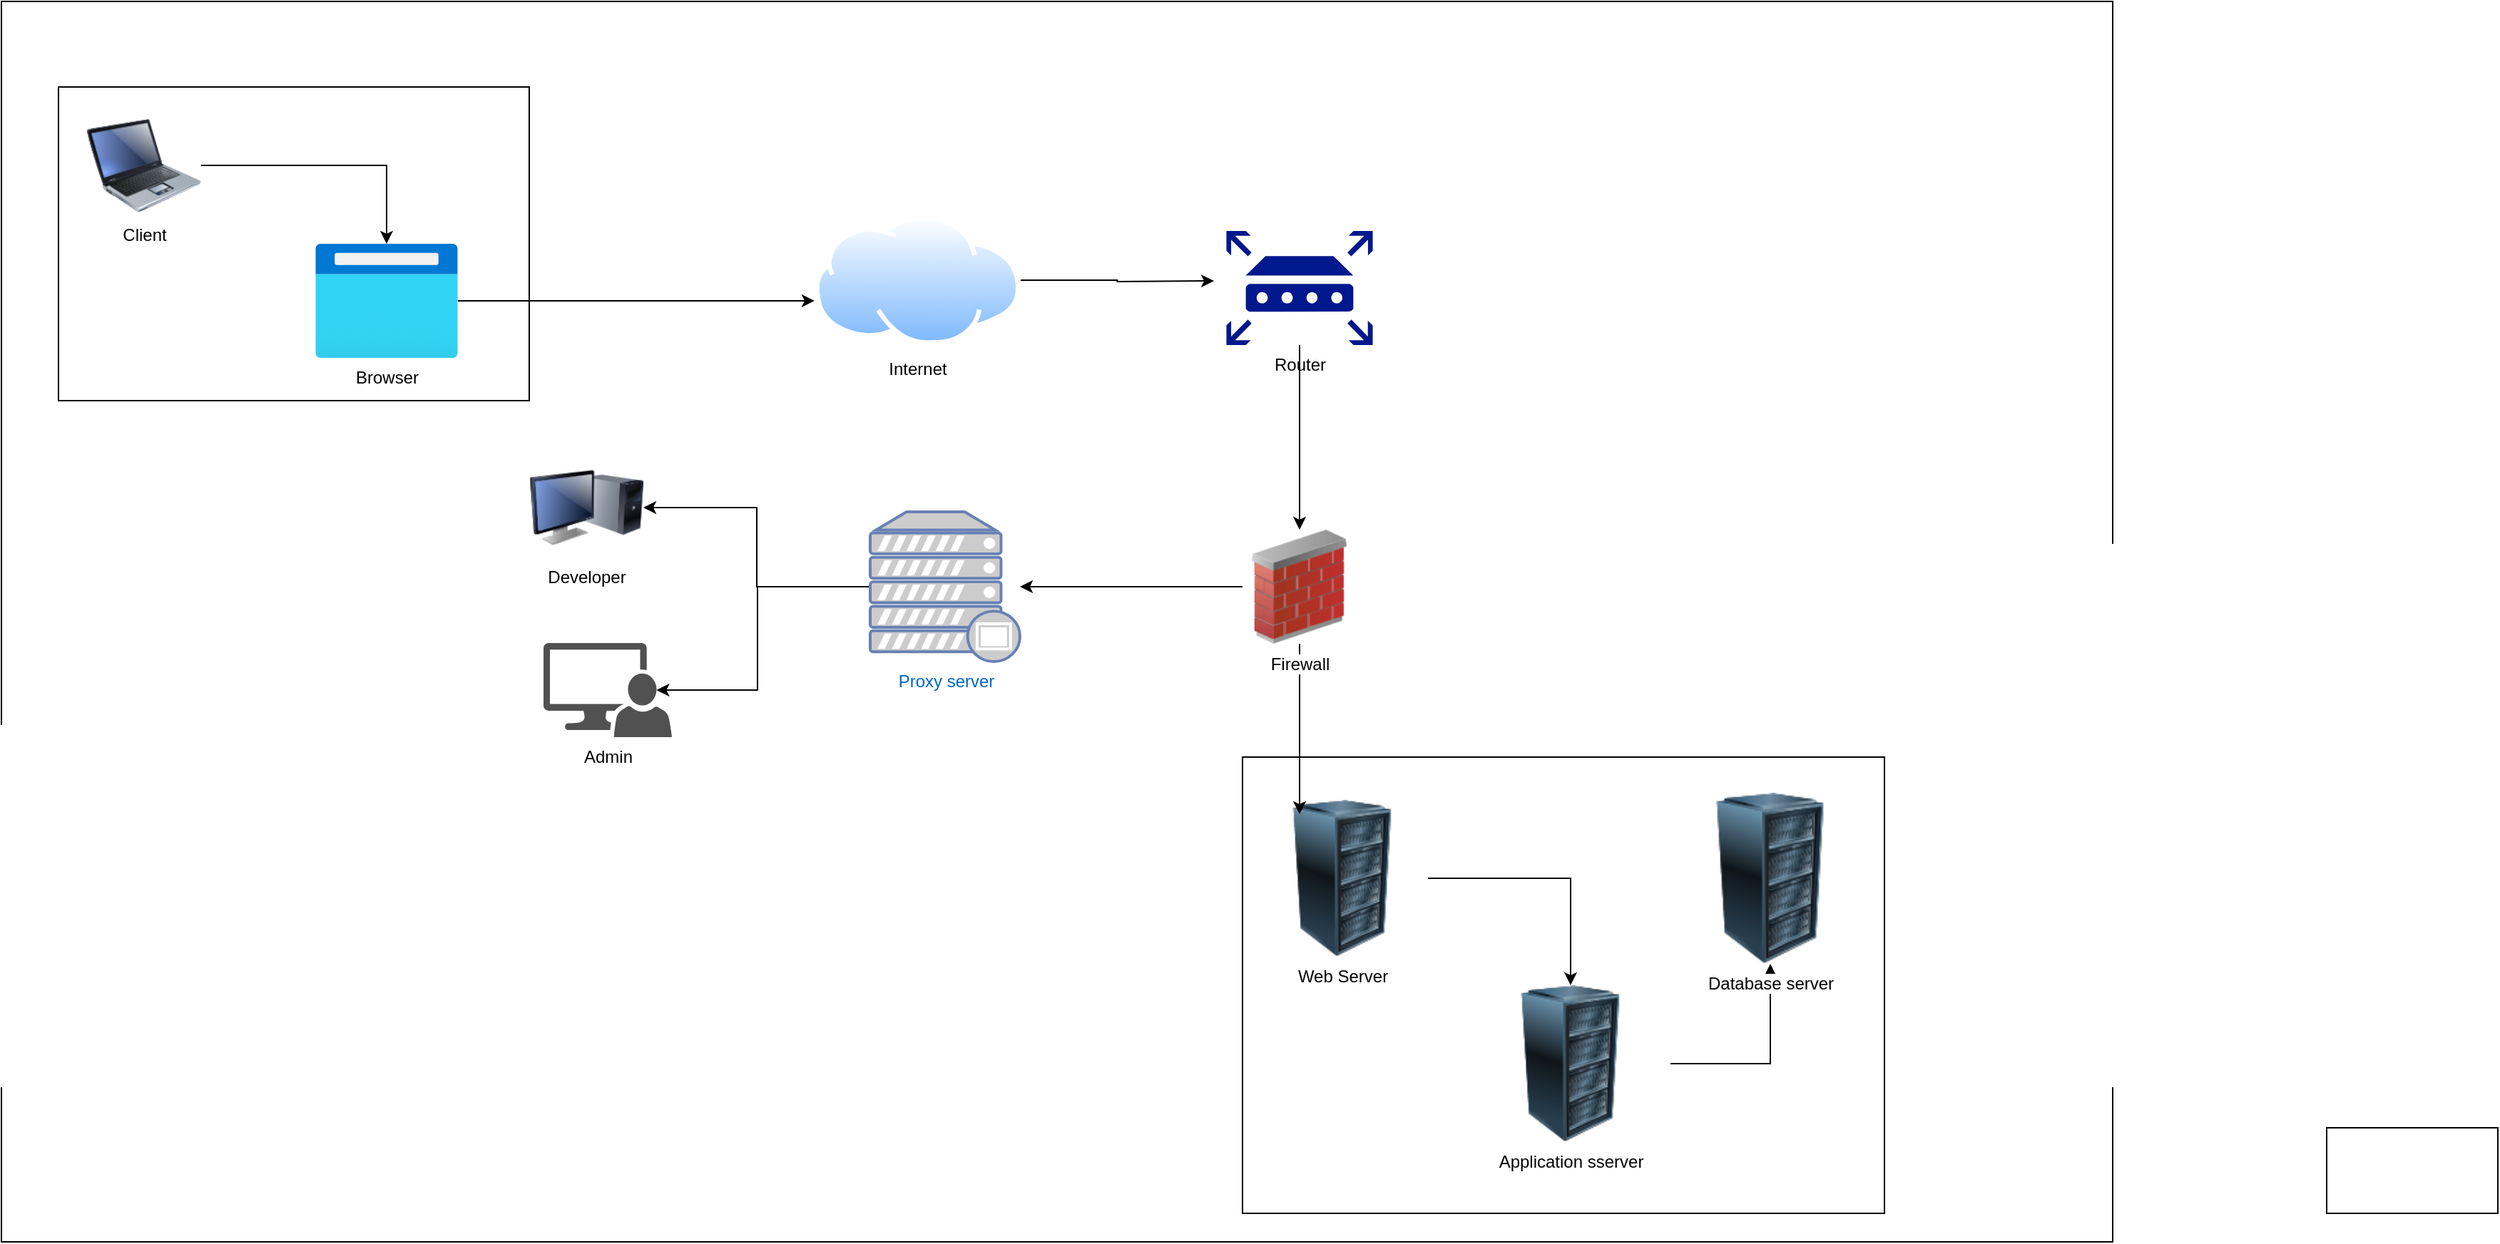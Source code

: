 <mxfile version="20.0.4" type="github">
  <diagram id="yo5wJuBHdFBej1qaKXEx" name="Page-1">
    <mxGraphModel dx="4212" dy="1780" grid="1" gridSize="10" guides="1" tooltips="1" connect="1" arrows="1" fold="1" page="1" pageScale="1" pageWidth="850" pageHeight="1100" math="0" shadow="0">
      <root>
        <mxCell id="0" />
        <mxCell id="1" parent="0" />
        <mxCell id="QExjVBk4rwrkzFXUMXUO-1" value="" style="rounded=0;whiteSpace=wrap;html=1;" vertex="1" parent="1">
          <mxGeometry x="-720" y="120" width="120" height="60" as="geometry" />
        </mxCell>
        <mxCell id="QExjVBk4rwrkzFXUMXUO-5" value="" style="rounded=0;whiteSpace=wrap;html=1;" vertex="1" parent="1">
          <mxGeometry x="-2350" y="-670" width="1480" height="870" as="geometry" />
        </mxCell>
        <mxCell id="QExjVBk4rwrkzFXUMXUO-6" value="" style="rounded=0;whiteSpace=wrap;html=1;" vertex="1" parent="1">
          <mxGeometry x="-2310" y="-610" width="330" height="220" as="geometry" />
        </mxCell>
        <mxCell id="QExjVBk4rwrkzFXUMXUO-9" style="edgeStyle=orthogonalEdgeStyle;rounded=0;orthogonalLoop=1;jettySize=auto;html=1;" edge="1" parent="1" source="QExjVBk4rwrkzFXUMXUO-7" target="QExjVBk4rwrkzFXUMXUO-8">
          <mxGeometry relative="1" as="geometry" />
        </mxCell>
        <mxCell id="QExjVBk4rwrkzFXUMXUO-7" value="Client" style="image;html=1;image=img/lib/clip_art/computers/Laptop_128x128.png" vertex="1" parent="1">
          <mxGeometry x="-2290" y="-590" width="80" height="70" as="geometry" />
        </mxCell>
        <mxCell id="QExjVBk4rwrkzFXUMXUO-12" style="edgeStyle=orthogonalEdgeStyle;rounded=0;orthogonalLoop=1;jettySize=auto;html=1;entryX=0;entryY=0.659;entryDx=0;entryDy=0;entryPerimeter=0;" edge="1" parent="1" source="QExjVBk4rwrkzFXUMXUO-8" target="QExjVBk4rwrkzFXUMXUO-10">
          <mxGeometry relative="1" as="geometry" />
        </mxCell>
        <mxCell id="QExjVBk4rwrkzFXUMXUO-8" value="Browser" style="aspect=fixed;html=1;points=[];align=center;image;fontSize=12;image=img/lib/azure2/general/Browser.svg;" vertex="1" parent="1">
          <mxGeometry x="-2130" y="-500" width="100" height="80" as="geometry" />
        </mxCell>
        <mxCell id="QExjVBk4rwrkzFXUMXUO-21" style="edgeStyle=orthogonalEdgeStyle;rounded=0;orthogonalLoop=1;jettySize=auto;html=1;" edge="1" parent="1" source="QExjVBk4rwrkzFXUMXUO-10">
          <mxGeometry relative="1" as="geometry">
            <mxPoint x="-1500" y="-474" as="targetPoint" />
          </mxGeometry>
        </mxCell>
        <mxCell id="QExjVBk4rwrkzFXUMXUO-10" value="Internet" style="aspect=fixed;perimeter=ellipsePerimeter;html=1;align=center;shadow=0;dashed=0;spacingTop=3;image;image=img/lib/active_directory/internet_cloud.svg;" vertex="1" parent="1">
          <mxGeometry x="-1780" y="-520" width="144.44" height="91" as="geometry" />
        </mxCell>
        <mxCell id="QExjVBk4rwrkzFXUMXUO-22" style="edgeStyle=orthogonalEdgeStyle;rounded=0;orthogonalLoop=1;jettySize=auto;html=1;" edge="1" parent="1" source="QExjVBk4rwrkzFXUMXUO-13" target="QExjVBk4rwrkzFXUMXUO-15">
          <mxGeometry relative="1" as="geometry" />
        </mxCell>
        <mxCell id="QExjVBk4rwrkzFXUMXUO-13" value="Router" style="sketch=0;aspect=fixed;pointerEvents=1;shadow=0;dashed=0;html=1;strokeColor=none;labelPosition=center;verticalLabelPosition=bottom;verticalAlign=top;align=center;fillColor=#00188D;shape=mxgraph.mscae.enterprise.router" vertex="1" parent="1">
          <mxGeometry x="-1491.28" y="-509" width="102.56" height="80" as="geometry" />
        </mxCell>
        <mxCell id="QExjVBk4rwrkzFXUMXUO-23" style="edgeStyle=orthogonalEdgeStyle;rounded=0;orthogonalLoop=1;jettySize=auto;html=1;" edge="1" parent="1" source="QExjVBk4rwrkzFXUMXUO-15" target="QExjVBk4rwrkzFXUMXUO-19">
          <mxGeometry relative="1" as="geometry" />
        </mxCell>
        <mxCell id="QExjVBk4rwrkzFXUMXUO-40" style="edgeStyle=orthogonalEdgeStyle;rounded=0;orthogonalLoop=1;jettySize=auto;html=1;entryX=0.25;entryY=0;entryDx=0;entryDy=0;" edge="1" parent="1" source="QExjVBk4rwrkzFXUMXUO-15" target="QExjVBk4rwrkzFXUMXUO-31">
          <mxGeometry relative="1" as="geometry" />
        </mxCell>
        <mxCell id="QExjVBk4rwrkzFXUMXUO-15" value="Firewall" style="image;html=1;image=img/lib/clip_art/networking/Firewall_02_128x128.png" vertex="1" parent="1">
          <mxGeometry x="-1480" y="-299.5" width="80" height="80" as="geometry" />
        </mxCell>
        <mxCell id="QExjVBk4rwrkzFXUMXUO-28" style="edgeStyle=orthogonalEdgeStyle;rounded=0;orthogonalLoop=1;jettySize=auto;html=1;" edge="1" parent="1" source="QExjVBk4rwrkzFXUMXUO-19" target="QExjVBk4rwrkzFXUMXUO-26">
          <mxGeometry relative="1" as="geometry" />
        </mxCell>
        <mxCell id="QExjVBk4rwrkzFXUMXUO-29" style="edgeStyle=orthogonalEdgeStyle;rounded=0;orthogonalLoop=1;jettySize=auto;html=1;entryX=0.88;entryY=0.5;entryDx=0;entryDy=0;entryPerimeter=0;" edge="1" parent="1" source="QExjVBk4rwrkzFXUMXUO-19" target="QExjVBk4rwrkzFXUMXUO-27">
          <mxGeometry relative="1" as="geometry">
            <Array as="points">
              <mxPoint x="-1820" y="-259" />
              <mxPoint x="-1820" y="-187" />
            </Array>
          </mxGeometry>
        </mxCell>
        <mxCell id="QExjVBk4rwrkzFXUMXUO-19" value="Proxy server" style="fontColor=#0066CC;verticalAlign=top;verticalLabelPosition=bottom;labelPosition=center;align=center;html=1;outlineConnect=0;fillColor=#CCCCCC;strokeColor=#6881B3;gradientColor=none;gradientDirection=north;strokeWidth=2;shape=mxgraph.networks.proxy_server;" vertex="1" parent="1">
          <mxGeometry x="-1741" y="-312" width="105" height="105" as="geometry" />
        </mxCell>
        <mxCell id="QExjVBk4rwrkzFXUMXUO-24" value="" style="rounded=0;whiteSpace=wrap;html=1;" vertex="1" parent="1">
          <mxGeometry x="-1480" y="-140" width="450" height="320" as="geometry" />
        </mxCell>
        <mxCell id="QExjVBk4rwrkzFXUMXUO-26" value="Developer" style="image;html=1;image=img/lib/clip_art/computers/Monitor_Tower_128x128.png" vertex="1" parent="1">
          <mxGeometry x="-1980" y="-350" width="80" height="70" as="geometry" />
        </mxCell>
        <mxCell id="QExjVBk4rwrkzFXUMXUO-27" value="Admin" style="sketch=0;pointerEvents=1;shadow=0;dashed=0;html=1;strokeColor=none;labelPosition=center;verticalLabelPosition=bottom;verticalAlign=top;align=center;fillColor=#515151;shape=mxgraph.mscae.system_center.admin_console" vertex="1" parent="1">
          <mxGeometry x="-1970" y="-220" width="90" height="66" as="geometry" />
        </mxCell>
        <mxCell id="QExjVBk4rwrkzFXUMXUO-42" style="edgeStyle=orthogonalEdgeStyle;rounded=0;orthogonalLoop=1;jettySize=auto;html=1;" edge="1" parent="1" source="QExjVBk4rwrkzFXUMXUO-31" target="QExjVBk4rwrkzFXUMXUO-32">
          <mxGeometry relative="1" as="geometry" />
        </mxCell>
        <mxCell id="QExjVBk4rwrkzFXUMXUO-31" value="Web Server" style="image;html=1;image=img/lib/clip_art/computers/Server_Rack_128x128.png" vertex="1" parent="1">
          <mxGeometry x="-1470" y="-110" width="120" height="110" as="geometry" />
        </mxCell>
        <mxCell id="QExjVBk4rwrkzFXUMXUO-43" style="edgeStyle=orthogonalEdgeStyle;rounded=0;orthogonalLoop=1;jettySize=auto;html=1;" edge="1" parent="1" source="QExjVBk4rwrkzFXUMXUO-32" target="QExjVBk4rwrkzFXUMXUO-33">
          <mxGeometry relative="1" as="geometry" />
        </mxCell>
        <mxCell id="QExjVBk4rwrkzFXUMXUO-32" value="Application sserver" style="image;html=1;image=img/lib/clip_art/computers/Server_Rack_128x128.png" vertex="1" parent="1">
          <mxGeometry x="-1320" y="20" width="140" height="110" as="geometry" />
        </mxCell>
        <mxCell id="QExjVBk4rwrkzFXUMXUO-33" value="Database server" style="image;html=1;image=img/lib/clip_art/computers/Server_Rack_128x128.png" vertex="1" parent="1">
          <mxGeometry x="-1150" y="-115" width="80" height="120" as="geometry" />
        </mxCell>
        <mxCell id="QExjVBk4rwrkzFXUMXUO-41" value="" style="endArrow=classic;html=1;rounded=0;" edge="1" parent="1">
          <mxGeometry width="50" height="50" relative="1" as="geometry">
            <mxPoint x="-1440" y="-140" as="sourcePoint" />
            <mxPoint x="-1440" y="-100" as="targetPoint" />
          </mxGeometry>
        </mxCell>
      </root>
    </mxGraphModel>
  </diagram>
</mxfile>
